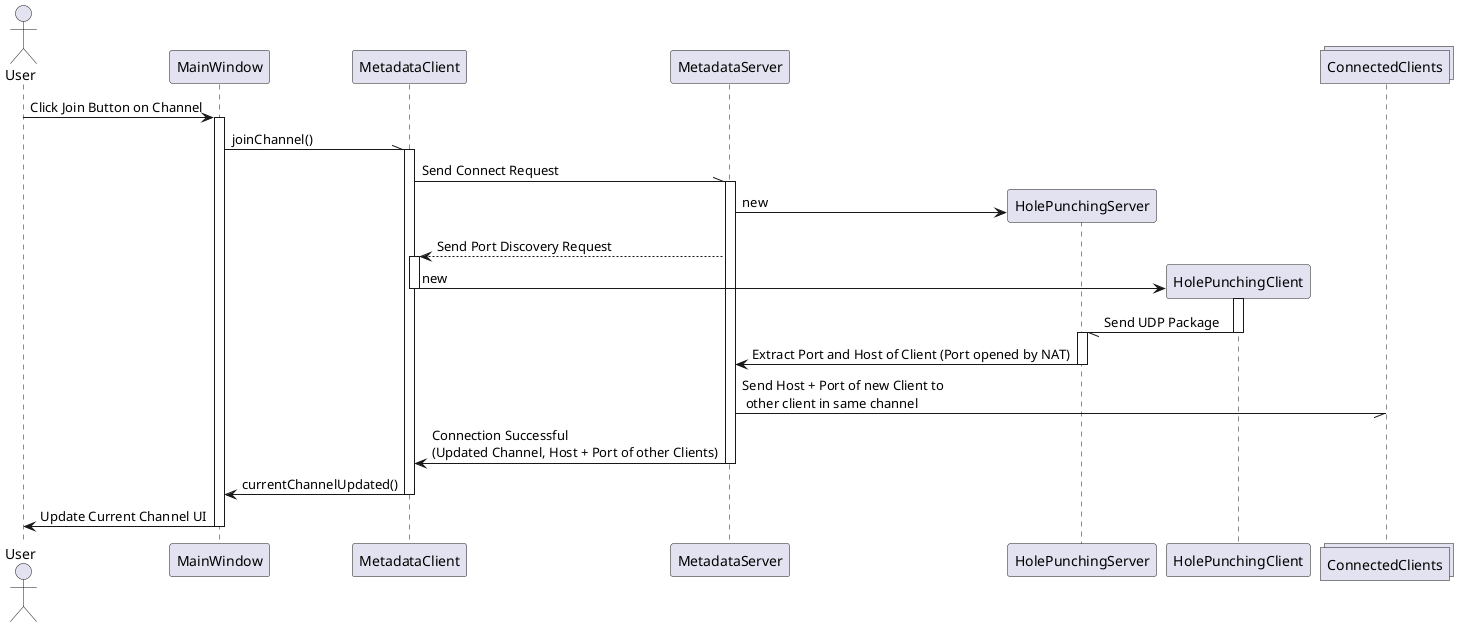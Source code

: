 @startuml
actor User
participant MainWindow
participant MetadataClient
participant MetadataServer
participant HolePunchingServer
participant HolePunchingClient
collections ConnectedClients

User -> MainWindow ++: Click Join Button on Channel
    MainWindow -\\ MetadataClient ++: joinChannel()
        MetadataClient -\\ MetadataServer ++: Send Connect Request
            create HolePunchingServer
            MetadataServer -> HolePunchingServer: new 
            
            MetadataClient <-- MetadataServer ++: Send Port Discovery Request
                create HolePunchingClient
                MetadataClient -> HolePunchingClient --++: new
                HolePunchingServer \\- HolePunchingClient --++: Send UDP Package 
                MetadataServer <- HolePunchingServer --: Extract Port and Host of Client (Port opened by NAT)
                ConnectedClients \\- MetadataServer: Send Host + Port of new Client to\n other client in same channel 
                MetadataClient <- MetadataServer --: Connection Successful\n(Updated Channel, Host + Port of other Clients)
                MainWindow <- MetadataClient --: currentChannelUpdated()
                User <- MainWindow --: Update Current Channel UI

@enduml
